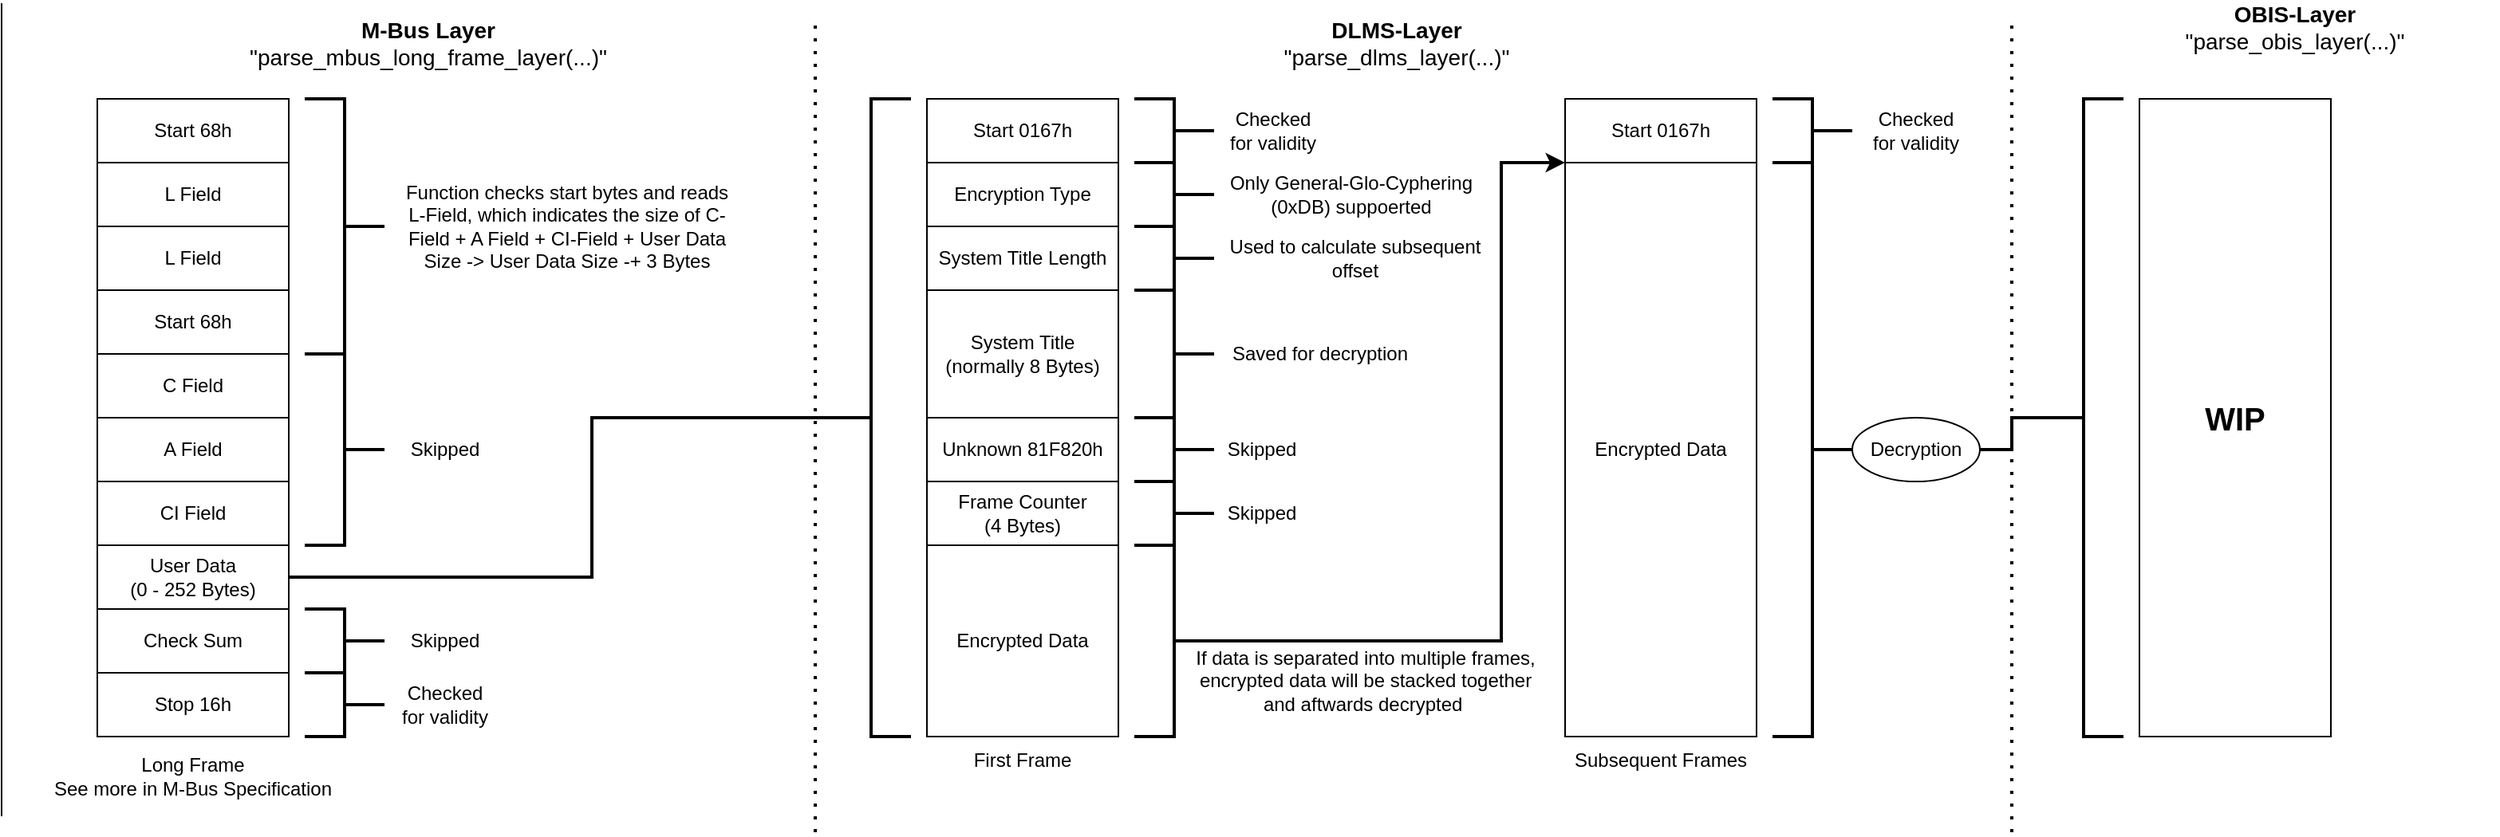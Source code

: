 <mxfile version="21.6.6" type="device">
  <diagram name="Page-1" id="bMnRTJeaha1qu6vLoEiu">
    <mxGraphModel dx="1528" dy="541" grid="1" gridSize="10" guides="1" tooltips="1" connect="1" arrows="1" fold="1" page="1" pageScale="1" pageWidth="827" pageHeight="1169" math="0" shadow="0">
      <root>
        <mxCell id="0" />
        <mxCell id="1" parent="0" />
        <mxCell id="pV_JDV0v9IwJhebryxbU-11" value="" style="group" parent="1" vertex="1" connectable="0">
          <mxGeometry x="120" y="80" width="120" height="400" as="geometry" />
        </mxCell>
        <mxCell id="pV_JDV0v9IwJhebryxbU-1" value="Start 68h" style="rounded=0;whiteSpace=wrap;html=1;" parent="pV_JDV0v9IwJhebryxbU-11" vertex="1">
          <mxGeometry width="120" height="40" as="geometry" />
        </mxCell>
        <mxCell id="pV_JDV0v9IwJhebryxbU-2" value="L Field" style="rounded=0;whiteSpace=wrap;html=1;" parent="pV_JDV0v9IwJhebryxbU-11" vertex="1">
          <mxGeometry y="40" width="120" height="40" as="geometry" />
        </mxCell>
        <mxCell id="pV_JDV0v9IwJhebryxbU-3" value="L Field" style="rounded=0;whiteSpace=wrap;html=1;" parent="pV_JDV0v9IwJhebryxbU-11" vertex="1">
          <mxGeometry y="80" width="120" height="40" as="geometry" />
        </mxCell>
        <mxCell id="pV_JDV0v9IwJhebryxbU-4" value="Start 68h" style="rounded=0;whiteSpace=wrap;html=1;" parent="pV_JDV0v9IwJhebryxbU-11" vertex="1">
          <mxGeometry y="120" width="120" height="40" as="geometry" />
        </mxCell>
        <mxCell id="pV_JDV0v9IwJhebryxbU-5" value="C Field" style="rounded=0;whiteSpace=wrap;html=1;" parent="pV_JDV0v9IwJhebryxbU-11" vertex="1">
          <mxGeometry y="160" width="120" height="40" as="geometry" />
        </mxCell>
        <mxCell id="pV_JDV0v9IwJhebryxbU-6" value="A Field" style="rounded=0;whiteSpace=wrap;html=1;" parent="pV_JDV0v9IwJhebryxbU-11" vertex="1">
          <mxGeometry y="200" width="120" height="40" as="geometry" />
        </mxCell>
        <mxCell id="pV_JDV0v9IwJhebryxbU-7" value="CI Field" style="rounded=0;whiteSpace=wrap;html=1;" parent="pV_JDV0v9IwJhebryxbU-11" vertex="1">
          <mxGeometry y="240" width="120" height="40" as="geometry" />
        </mxCell>
        <mxCell id="pV_JDV0v9IwJhebryxbU-8" value="User Data&lt;br&gt;(0 - 252 Bytes)" style="rounded=0;whiteSpace=wrap;html=1;" parent="pV_JDV0v9IwJhebryxbU-11" vertex="1">
          <mxGeometry y="280" width="120" height="40" as="geometry" />
        </mxCell>
        <mxCell id="pV_JDV0v9IwJhebryxbU-9" value="Check Sum" style="rounded=0;whiteSpace=wrap;html=1;" parent="pV_JDV0v9IwJhebryxbU-11" vertex="1">
          <mxGeometry y="320" width="120" height="40" as="geometry" />
        </mxCell>
        <mxCell id="pV_JDV0v9IwJhebryxbU-10" value="Stop 16h" style="rounded=0;whiteSpace=wrap;html=1;" parent="pV_JDV0v9IwJhebryxbU-11" vertex="1">
          <mxGeometry y="360" width="120" height="40" as="geometry" />
        </mxCell>
        <mxCell id="pV_JDV0v9IwJhebryxbU-13" value="" style="endArrow=none;html=1;rounded=0;" parent="1" edge="1">
          <mxGeometry width="50" height="50" relative="1" as="geometry">
            <mxPoint x="60" y="530" as="sourcePoint" />
            <mxPoint x="60" y="20" as="targetPoint" />
          </mxGeometry>
        </mxCell>
        <mxCell id="pV_JDV0v9IwJhebryxbU-14" value="&lt;font style=&quot;font-size: 14px;&quot;&gt;&lt;b&gt;M-Bus Layer&lt;/b&gt;&lt;br&gt;&quot;parse_mbus_long_frame_layer(...)&quot;&lt;/font&gt;" style="text;html=1;strokeColor=none;fillColor=none;align=center;verticalAlign=middle;whiteSpace=wrap;rounded=0;" parent="1" vertex="1">
          <mxGeometry x="200" y="30" width="255" height="30" as="geometry" />
        </mxCell>
        <mxCell id="pV_JDV0v9IwJhebryxbU-15" value="Long Frame&lt;br&gt;See more in M-Bus Specification" style="text;html=1;strokeColor=none;fillColor=none;align=center;verticalAlign=middle;whiteSpace=wrap;rounded=0;" parent="1" vertex="1">
          <mxGeometry x="75" y="490" width="210" height="30" as="geometry" />
        </mxCell>
        <mxCell id="pV_JDV0v9IwJhebryxbU-16" value="" style="strokeWidth=2;html=1;shape=mxgraph.flowchart.annotation_2;align=left;labelPosition=right;pointerEvents=1;rotation=-180;" parent="1" vertex="1">
          <mxGeometry x="250" y="80" width="50" height="160" as="geometry" />
        </mxCell>
        <mxCell id="pV_JDV0v9IwJhebryxbU-17" value="" style="strokeWidth=2;html=1;shape=mxgraph.flowchart.annotation_2;align=left;labelPosition=right;pointerEvents=1;rotation=-180;" parent="1" vertex="1">
          <mxGeometry x="250" y="240" width="50" height="120" as="geometry" />
        </mxCell>
        <mxCell id="pV_JDV0v9IwJhebryxbU-18" value="" style="strokeWidth=2;html=1;shape=mxgraph.flowchart.annotation_2;align=left;labelPosition=right;pointerEvents=1;rotation=-180;" parent="1" vertex="1">
          <mxGeometry x="250" y="400" width="50" height="40" as="geometry" />
        </mxCell>
        <mxCell id="pV_JDV0v9IwJhebryxbU-20" value="" style="strokeWidth=2;html=1;shape=mxgraph.flowchart.annotation_2;align=left;labelPosition=right;pointerEvents=1;rotation=-180;" parent="1" vertex="1">
          <mxGeometry x="250" y="440" width="50" height="40" as="geometry" />
        </mxCell>
        <mxCell id="pV_JDV0v9IwJhebryxbU-21" value="" style="strokeWidth=2;html=1;shape=mxgraph.flowchart.annotation_2;align=left;labelPosition=right;pointerEvents=1;" parent="1" vertex="1">
          <mxGeometry x="580" y="80" width="50" height="400" as="geometry" />
        </mxCell>
        <mxCell id="pV_JDV0v9IwJhebryxbU-22" value="Function checks start bytes and reads L-Field, which indicates the size of C-Field + A Field + CI-Field + User Data Size -&amp;gt; User Data Size -+ 3 Bytes" style="text;html=1;strokeColor=none;fillColor=none;align=center;verticalAlign=middle;whiteSpace=wrap;rounded=0;rotation=0;" parent="1" vertex="1">
          <mxGeometry x="307.5" y="110" width="212.5" height="100" as="geometry" />
        </mxCell>
        <mxCell id="pV_JDV0v9IwJhebryxbU-23" value="Skipped" style="text;html=1;strokeColor=none;fillColor=none;align=center;verticalAlign=middle;whiteSpace=wrap;rounded=0;" parent="1" vertex="1">
          <mxGeometry x="307.5" y="285" width="60" height="30" as="geometry" />
        </mxCell>
        <mxCell id="pV_JDV0v9IwJhebryxbU-24" value="Skipped" style="text;html=1;strokeColor=none;fillColor=none;align=center;verticalAlign=middle;whiteSpace=wrap;rounded=0;" parent="1" vertex="1">
          <mxGeometry x="307.5" y="405" width="60" height="30" as="geometry" />
        </mxCell>
        <mxCell id="pV_JDV0v9IwJhebryxbU-25" value="Checked for validity" style="text;html=1;strokeColor=none;fillColor=none;align=center;verticalAlign=middle;whiteSpace=wrap;rounded=0;" parent="1" vertex="1">
          <mxGeometry x="307.5" y="445" width="60" height="30" as="geometry" />
        </mxCell>
        <mxCell id="pV_JDV0v9IwJhebryxbU-26" value="" style="endArrow=none;dashed=1;html=1;dashPattern=1 3;strokeWidth=2;rounded=0;" parent="1" edge="1">
          <mxGeometry width="50" height="50" relative="1" as="geometry">
            <mxPoint x="1320" y="540" as="sourcePoint" />
            <mxPoint x="1320" y="30" as="targetPoint" />
          </mxGeometry>
        </mxCell>
        <mxCell id="pV_JDV0v9IwJhebryxbU-27" value="" style="endArrow=none;html=1;rounded=0;entryX=0;entryY=0.5;entryDx=0;entryDy=0;entryPerimeter=0;exitX=1;exitY=0.5;exitDx=0;exitDy=0;strokeWidth=2;" parent="1" source="pV_JDV0v9IwJhebryxbU-8" target="pV_JDV0v9IwJhebryxbU-21" edge="1">
          <mxGeometry width="50" height="50" relative="1" as="geometry">
            <mxPoint x="480" y="280" as="sourcePoint" />
            <mxPoint x="530" y="230" as="targetPoint" />
            <Array as="points">
              <mxPoint x="430" y="380" />
              <mxPoint x="430" y="280" />
              <mxPoint x="500" y="280" />
            </Array>
          </mxGeometry>
        </mxCell>
        <mxCell id="pV_JDV0v9IwJhebryxbU-28" value="Start 0167h" style="rounded=0;whiteSpace=wrap;html=1;" parent="1" vertex="1">
          <mxGeometry x="640" y="80" width="120" height="40" as="geometry" />
        </mxCell>
        <mxCell id="pV_JDV0v9IwJhebryxbU-29" value="Encryption Type" style="rounded=0;whiteSpace=wrap;html=1;" parent="1" vertex="1">
          <mxGeometry x="640" y="120" width="120" height="40" as="geometry" />
        </mxCell>
        <mxCell id="pV_JDV0v9IwJhebryxbU-30" value="System Title Length" style="rounded=0;whiteSpace=wrap;html=1;" parent="1" vertex="1">
          <mxGeometry x="640" y="160" width="120" height="40" as="geometry" />
        </mxCell>
        <mxCell id="pV_JDV0v9IwJhebryxbU-31" value="System Title&lt;br&gt;(normally 8 Bytes)" style="rounded=0;whiteSpace=wrap;html=1;" parent="1" vertex="1">
          <mxGeometry x="640" y="200" width="120" height="80" as="geometry" />
        </mxCell>
        <mxCell id="pV_JDV0v9IwJhebryxbU-32" value="Unknown 81F820h" style="rounded=0;whiteSpace=wrap;html=1;" parent="1" vertex="1">
          <mxGeometry x="640" y="280" width="120" height="40" as="geometry" />
        </mxCell>
        <mxCell id="pV_JDV0v9IwJhebryxbU-33" value="Frame Counter&lt;br&gt;(4 Bytes)" style="rounded=0;whiteSpace=wrap;html=1;" parent="1" vertex="1">
          <mxGeometry x="640" y="320" width="120" height="40" as="geometry" />
        </mxCell>
        <mxCell id="pV_JDV0v9IwJhebryxbU-34" value="Encrypted Data" style="rounded=0;whiteSpace=wrap;html=1;" parent="1" vertex="1">
          <mxGeometry x="640" y="360" width="120" height="120" as="geometry" />
        </mxCell>
        <mxCell id="pV_JDV0v9IwJhebryxbU-36" value="Start 0167h" style="rounded=0;whiteSpace=wrap;html=1;" parent="1" vertex="1">
          <mxGeometry x="1040" y="80" width="120" height="40" as="geometry" />
        </mxCell>
        <mxCell id="pV_JDV0v9IwJhebryxbU-37" value="Encrypted Data" style="rounded=0;whiteSpace=wrap;html=1;" parent="1" vertex="1">
          <mxGeometry x="1040" y="120" width="120" height="360" as="geometry" />
        </mxCell>
        <mxCell id="pV_JDV0v9IwJhebryxbU-38" value="First Frame" style="text;html=1;strokeColor=none;fillColor=none;align=center;verticalAlign=middle;whiteSpace=wrap;rounded=0;" parent="1" vertex="1">
          <mxGeometry x="660" y="480" width="80" height="30" as="geometry" />
        </mxCell>
        <mxCell id="pV_JDV0v9IwJhebryxbU-39" value="Subsequent Frames" style="text;html=1;strokeColor=none;fillColor=none;align=center;verticalAlign=middle;whiteSpace=wrap;rounded=0;" parent="1" vertex="1">
          <mxGeometry x="1040" y="480" width="120" height="30" as="geometry" />
        </mxCell>
        <mxCell id="pV_JDV0v9IwJhebryxbU-41" value="&lt;font style=&quot;font-size: 14px;&quot;&gt;&lt;b&gt;DLMS-Layer&lt;/b&gt;&lt;br&gt;&quot;parse_dlms_layer&lt;/font&gt;&lt;span style=&quot;font-size: 14px; background-color: initial;&quot;&gt;(...)&quot;&lt;/span&gt;" style="text;html=1;strokeColor=none;fillColor=none;align=center;verticalAlign=middle;whiteSpace=wrap;rounded=0;" parent="1" vertex="1">
          <mxGeometry x="810" y="30" width="249" height="30" as="geometry" />
        </mxCell>
        <mxCell id="pV_JDV0v9IwJhebryxbU-42" value="" style="strokeWidth=2;html=1;shape=mxgraph.flowchart.annotation_2;align=left;labelPosition=right;pointerEvents=1;rotation=-180;" parent="1" vertex="1">
          <mxGeometry x="770" y="360" width="50" height="120" as="geometry" />
        </mxCell>
        <mxCell id="pV_JDV0v9IwJhebryxbU-43" value="" style="endArrow=classic;html=1;rounded=0;entryX=0;entryY=0;entryDx=0;entryDy=0;exitX=0;exitY=0.5;exitDx=0;exitDy=0;exitPerimeter=0;strokeWidth=2;" parent="1" source="pV_JDV0v9IwJhebryxbU-42" target="pV_JDV0v9IwJhebryxbU-37" edge="1">
          <mxGeometry width="50" height="50" relative="1" as="geometry">
            <mxPoint x="1000" y="420" as="sourcePoint" />
            <mxPoint x="940" y="270" as="targetPoint" />
            <Array as="points">
              <mxPoint x="1000" y="420" />
              <mxPoint x="1000" y="120" />
            </Array>
          </mxGeometry>
        </mxCell>
        <mxCell id="pV_JDV0v9IwJhebryxbU-44" value="" style="strokeWidth=2;html=1;shape=mxgraph.flowchart.annotation_2;align=left;labelPosition=right;pointerEvents=1;rotation=-180;" parent="1" vertex="1">
          <mxGeometry x="770" y="320" width="50" height="40" as="geometry" />
        </mxCell>
        <mxCell id="pV_JDV0v9IwJhebryxbU-45" value="" style="strokeWidth=2;html=1;shape=mxgraph.flowchart.annotation_2;align=left;labelPosition=right;pointerEvents=1;rotation=-180;" parent="1" vertex="1">
          <mxGeometry x="770" y="280" width="50" height="40" as="geometry" />
        </mxCell>
        <mxCell id="pV_JDV0v9IwJhebryxbU-46" value="" style="strokeWidth=2;html=1;shape=mxgraph.flowchart.annotation_2;align=left;labelPosition=right;pointerEvents=1;rotation=-180;" parent="1" vertex="1">
          <mxGeometry x="770" y="200" width="50" height="80" as="geometry" />
        </mxCell>
        <mxCell id="pV_JDV0v9IwJhebryxbU-47" value="" style="strokeWidth=2;html=1;shape=mxgraph.flowchart.annotation_2;align=left;labelPosition=right;pointerEvents=1;rotation=-180;" parent="1" vertex="1">
          <mxGeometry x="770" y="160" width="50" height="40" as="geometry" />
        </mxCell>
        <mxCell id="pV_JDV0v9IwJhebryxbU-48" value="" style="strokeWidth=2;html=1;shape=mxgraph.flowchart.annotation_2;align=left;labelPosition=right;pointerEvents=1;rotation=-180;" parent="1" vertex="1">
          <mxGeometry x="770" y="120" width="50" height="40" as="geometry" />
        </mxCell>
        <mxCell id="pV_JDV0v9IwJhebryxbU-49" value="" style="strokeWidth=2;html=1;shape=mxgraph.flowchart.annotation_2;align=left;labelPosition=right;pointerEvents=1;rotation=-180;" parent="1" vertex="1">
          <mxGeometry x="770" y="80" width="50" height="40" as="geometry" />
        </mxCell>
        <mxCell id="pV_JDV0v9IwJhebryxbU-50" value="Skipped" style="text;html=1;strokeColor=none;fillColor=none;align=center;verticalAlign=middle;whiteSpace=wrap;rounded=0;" parent="1" vertex="1">
          <mxGeometry x="820" y="285" width="60" height="30" as="geometry" />
        </mxCell>
        <mxCell id="pV_JDV0v9IwJhebryxbU-51" value="Skipped" style="text;html=1;strokeColor=none;fillColor=none;align=center;verticalAlign=middle;whiteSpace=wrap;rounded=0;" parent="1" vertex="1">
          <mxGeometry x="820" y="325" width="60" height="30" as="geometry" />
        </mxCell>
        <mxCell id="pV_JDV0v9IwJhebryxbU-52" value="Saved for decryption" style="text;html=1;strokeColor=none;fillColor=none;align=center;verticalAlign=middle;whiteSpace=wrap;rounded=0;" parent="1" vertex="1">
          <mxGeometry x="820" y="225" width="133" height="30" as="geometry" />
        </mxCell>
        <mxCell id="pV_JDV0v9IwJhebryxbU-53" value="Used to calculate subsequent offset" style="text;html=1;strokeColor=none;fillColor=none;align=center;verticalAlign=middle;whiteSpace=wrap;rounded=0;" parent="1" vertex="1">
          <mxGeometry x="827" y="165" width="163" height="30" as="geometry" />
        </mxCell>
        <mxCell id="pV_JDV0v9IwJhebryxbU-54" value="Only General-Glo-Cyphering (0xDB) suppoerted" style="text;html=1;strokeColor=none;fillColor=none;align=center;verticalAlign=middle;whiteSpace=wrap;rounded=0;" parent="1" vertex="1">
          <mxGeometry x="827" y="125" width="158" height="30" as="geometry" />
        </mxCell>
        <mxCell id="pV_JDV0v9IwJhebryxbU-55" value="If data is separated into multiple frames, encrypted data will be stacked together and aftwards decrypted&amp;nbsp;" style="text;html=1;strokeColor=none;fillColor=none;align=center;verticalAlign=middle;whiteSpace=wrap;rounded=0;" parent="1" vertex="1">
          <mxGeometry x="800" y="430" width="230" height="30" as="geometry" />
        </mxCell>
        <mxCell id="pV_JDV0v9IwJhebryxbU-56" value="" style="strokeWidth=2;html=1;shape=mxgraph.flowchart.annotation_2;align=left;labelPosition=right;pointerEvents=1;rotation=-180;" parent="1" vertex="1">
          <mxGeometry x="1170" y="120" width="50" height="360" as="geometry" />
        </mxCell>
        <mxCell id="pV_JDV0v9IwJhebryxbU-57" value="Decryption" style="ellipse;whiteSpace=wrap;html=1;" parent="1" vertex="1">
          <mxGeometry x="1220" y="280" width="80" height="40" as="geometry" />
        </mxCell>
        <mxCell id="pV_JDV0v9IwJhebryxbU-58" value="" style="rounded=0;whiteSpace=wrap;html=1;" parent="1" vertex="1">
          <mxGeometry x="1400" y="80" width="120" height="400" as="geometry" />
        </mxCell>
        <mxCell id="pV_JDV0v9IwJhebryxbU-59" value="" style="strokeWidth=2;html=1;shape=mxgraph.flowchart.annotation_2;align=left;labelPosition=right;pointerEvents=1;" parent="1" vertex="1">
          <mxGeometry x="1340" y="80" width="50" height="400" as="geometry" />
        </mxCell>
        <mxCell id="pV_JDV0v9IwJhebryxbU-60" value="" style="endArrow=none;html=1;rounded=0;entryX=0;entryY=0.5;entryDx=0;entryDy=0;entryPerimeter=0;exitX=1;exitY=0.5;exitDx=0;exitDy=0;strokeWidth=2;" parent="1" source="pV_JDV0v9IwJhebryxbU-57" target="pV_JDV0v9IwJhebryxbU-59" edge="1">
          <mxGeometry width="50" height="50" relative="1" as="geometry">
            <mxPoint x="1210" y="330" as="sourcePoint" />
            <mxPoint x="1260" y="280" as="targetPoint" />
            <Array as="points">
              <mxPoint x="1320" y="300" />
              <mxPoint x="1320" y="280" />
            </Array>
          </mxGeometry>
        </mxCell>
        <mxCell id="pV_JDV0v9IwJhebryxbU-62" value="" style="endArrow=none;dashed=1;html=1;dashPattern=1 3;strokeWidth=2;rounded=0;" parent="1" edge="1">
          <mxGeometry width="50" height="50" relative="1" as="geometry">
            <mxPoint x="570" y="540" as="sourcePoint" />
            <mxPoint x="570" y="30" as="targetPoint" />
          </mxGeometry>
        </mxCell>
        <mxCell id="pV_JDV0v9IwJhebryxbU-63" value="&lt;font style=&quot;font-size: 14px;&quot;&gt;&lt;b&gt;OBIS-Layer&lt;/b&gt;&lt;br&gt;&quot;parse_obis_layer(...)&quot;&lt;/font&gt;" style="text;html=1;strokeColor=none;fillColor=none;align=center;verticalAlign=middle;whiteSpace=wrap;rounded=0;" parent="1" vertex="1">
          <mxGeometry x="1370" y="20" width="255" height="30" as="geometry" />
        </mxCell>
        <mxCell id="pV_JDV0v9IwJhebryxbU-64" value="&lt;b&gt;&lt;font style=&quot;font-size: 20px;&quot;&gt;WIP&lt;/font&gt;&lt;/b&gt;" style="text;html=1;strokeColor=none;fillColor=none;align=center;verticalAlign=middle;whiteSpace=wrap;rounded=0;" parent="1" vertex="1">
          <mxGeometry x="1430" y="265" width="60" height="30" as="geometry" />
        </mxCell>
        <mxCell id="qA9opMCXfgoF__4_dtre-1" value="Checked for validity" style="text;html=1;strokeColor=none;fillColor=none;align=center;verticalAlign=middle;whiteSpace=wrap;rounded=0;" vertex="1" parent="1">
          <mxGeometry x="827" y="85" width="60" height="30" as="geometry" />
        </mxCell>
        <mxCell id="qA9opMCXfgoF__4_dtre-2" value="" style="strokeWidth=2;html=1;shape=mxgraph.flowchart.annotation_2;align=left;labelPosition=right;pointerEvents=1;rotation=-180;" vertex="1" parent="1">
          <mxGeometry x="1170" y="80" width="50" height="40" as="geometry" />
        </mxCell>
        <mxCell id="qA9opMCXfgoF__4_dtre-3" value="Checked for validity" style="text;html=1;strokeColor=none;fillColor=none;align=center;verticalAlign=middle;whiteSpace=wrap;rounded=0;" vertex="1" parent="1">
          <mxGeometry x="1230" y="85" width="60" height="30" as="geometry" />
        </mxCell>
      </root>
    </mxGraphModel>
  </diagram>
</mxfile>
